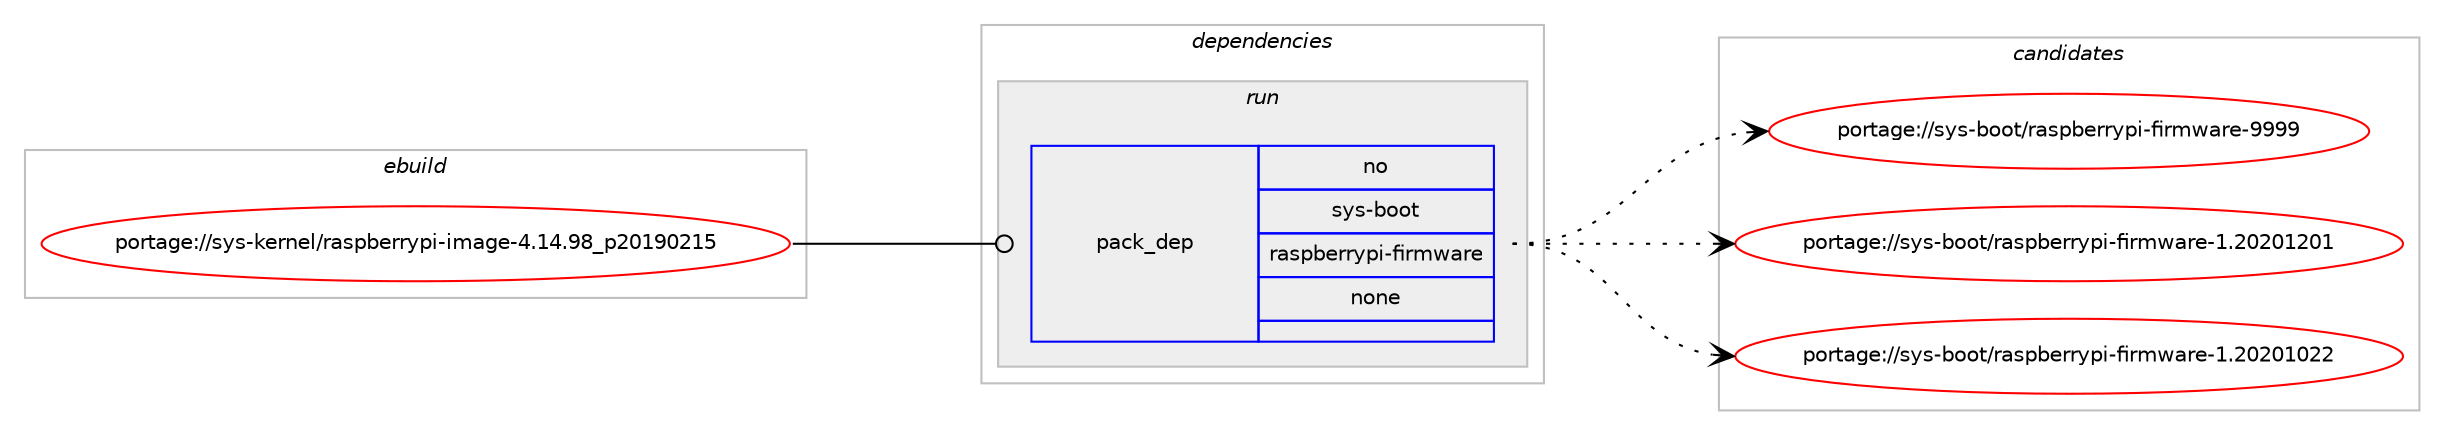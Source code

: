 digraph prolog {

# *************
# Graph options
# *************

newrank=true;
concentrate=true;
compound=true;
graph [rankdir=LR,fontname=Helvetica,fontsize=10,ranksep=1.5];#, ranksep=2.5, nodesep=0.2];
edge  [arrowhead=vee];
node  [fontname=Helvetica,fontsize=10];

# **********
# The ebuild
# **********

subgraph cluster_leftcol {
color=gray;
rank=same;
label=<<i>ebuild</i>>;
id [label="portage://sys-kernel/raspberrypi-image-4.14.98_p20190215", color=red, width=4, href="../sys-kernel/raspberrypi-image-4.14.98_p20190215.svg"];
}

# ****************
# The dependencies
# ****************

subgraph cluster_midcol {
color=gray;
label=<<i>dependencies</i>>;
subgraph cluster_compile {
fillcolor="#eeeeee";
style=filled;
label=<<i>compile</i>>;
}
subgraph cluster_compileandrun {
fillcolor="#eeeeee";
style=filled;
label=<<i>compile and run</i>>;
}
subgraph cluster_run {
fillcolor="#eeeeee";
style=filled;
label=<<i>run</i>>;
subgraph pack1947 {
dependency2191 [label=<<TABLE BORDER="0" CELLBORDER="1" CELLSPACING="0" CELLPADDING="4" WIDTH="220"><TR><TD ROWSPAN="6" CELLPADDING="30">pack_dep</TD></TR><TR><TD WIDTH="110">no</TD></TR><TR><TD>sys-boot</TD></TR><TR><TD>raspberrypi-firmware</TD></TR><TR><TD>none</TD></TR><TR><TD></TD></TR></TABLE>>, shape=none, color=blue];
}
id:e -> dependency2191:w [weight=20,style="solid",arrowhead="odot"];
}
}

# **************
# The candidates
# **************

subgraph cluster_choices {
rank=same;
color=gray;
label=<<i>candidates</i>>;

subgraph choice1947 {
color=black;
nodesep=1;
choice115121115459811111111647114971151129810111411412111210545102105114109119971141014557575757 [label="portage://sys-boot/raspberrypi-firmware-9999", color=red, width=4,href="../sys-boot/raspberrypi-firmware-9999.svg"];
choice115121115459811111111647114971151129810111411412111210545102105114109119971141014549465048504849504849 [label="portage://sys-boot/raspberrypi-firmware-1.20201201", color=red, width=4,href="../sys-boot/raspberrypi-firmware-1.20201201.svg"];
choice115121115459811111111647114971151129810111411412111210545102105114109119971141014549465048504849485050 [label="portage://sys-boot/raspberrypi-firmware-1.20201022", color=red, width=4,href="../sys-boot/raspberrypi-firmware-1.20201022.svg"];
dependency2191:e -> choice115121115459811111111647114971151129810111411412111210545102105114109119971141014557575757:w [style=dotted,weight="100"];
dependency2191:e -> choice115121115459811111111647114971151129810111411412111210545102105114109119971141014549465048504849504849:w [style=dotted,weight="100"];
dependency2191:e -> choice115121115459811111111647114971151129810111411412111210545102105114109119971141014549465048504849485050:w [style=dotted,weight="100"];
}
}

}
